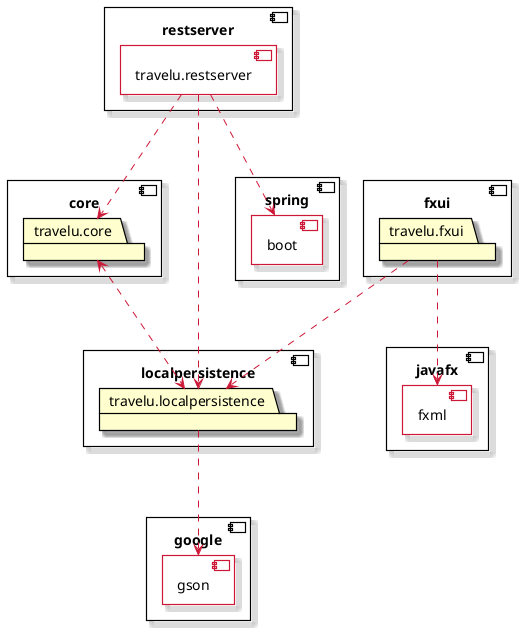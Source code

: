@startuml packageDiagram 
skin rose

component restserver {
  [travelu.restserver] <<inside>>
}

component fxui {
  package travelu.fxui {
}
}

component core {
  package travelu.core {
}
}

component localpersistence {
  package travelu.localpersistence {
}
}

component spring {
  [boot] <<inside>>
}

component javafx {
  [fxml] <<inside>>
}

component google {
  [gson] <<inside>>
}

skinparam Component {
  BackgroundColor transparent
  BorderColor black
  BorderColor<<inside>> #cc1836
}

skinparam ComponentBorderThickness 1.2
skinparam PackageBorderThickness 1.2
skinparam PackageBorderColor black
skinparam ArrowColor #cc1836

HIDE <<inside>> stereotype


travelu.fxui ...> fxml
travelu.fxui ...> travelu.localpersistence
travelu.localpersistence ...> gson
travelu.core <...> travelu.localpersistence
travelu.restserver ...> travelu.core
travelu.restserver ...> boot
travelu.restserver ...> travelu.localpersistence
@enduml